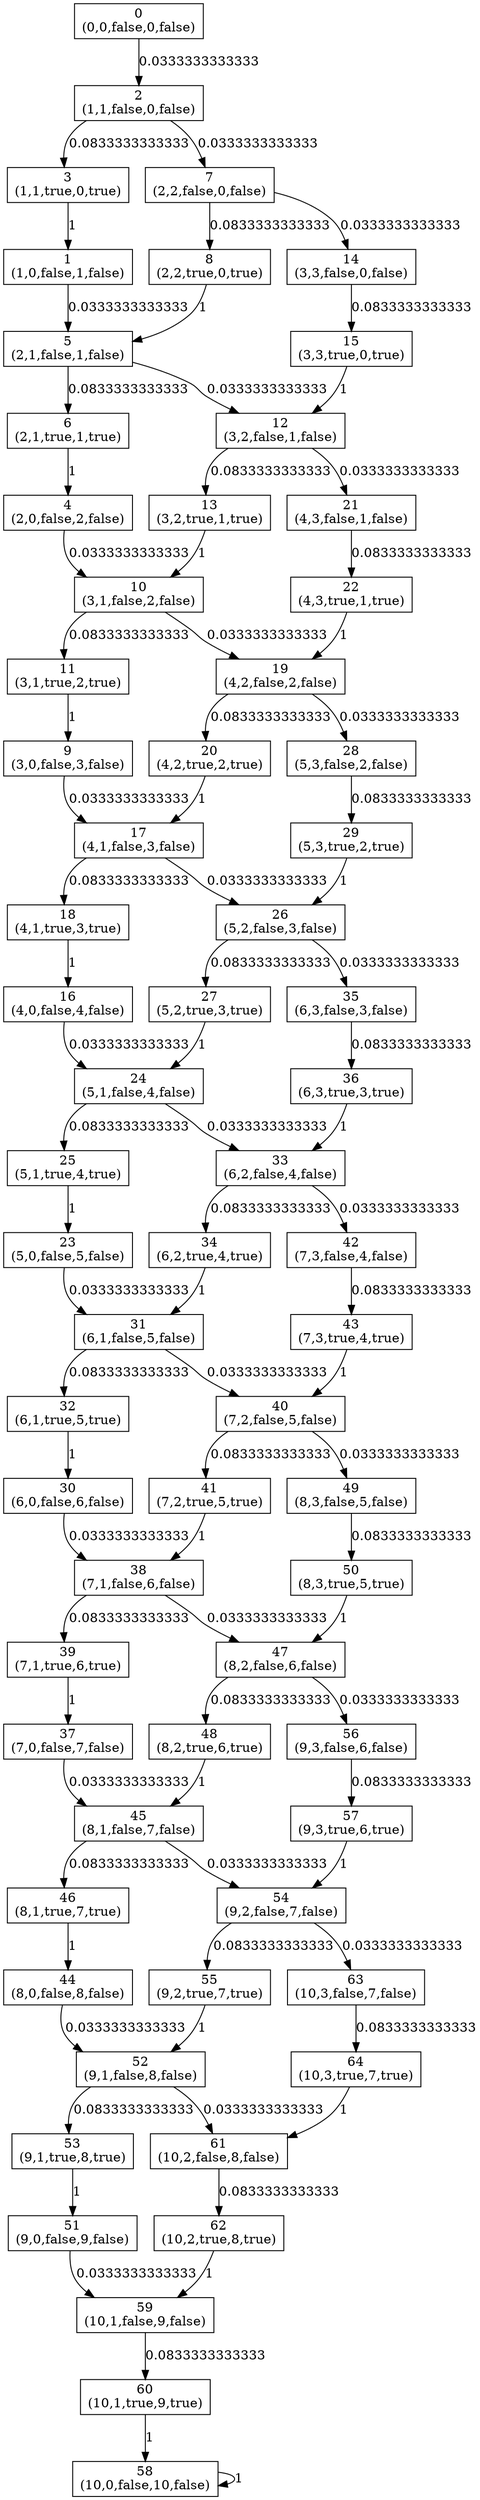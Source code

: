 digraph R {
node [shape=box];
0 -> 2 [ label="0.0333333333333" ];
1 -> 5 [ label="0.0333333333333" ];
2 -> 3 [ label="0.0833333333333" ];
2 -> 7 [ label="0.0333333333333" ];
3 -> 1 [ label="1" ];
4 -> 10 [ label="0.0333333333333" ];
5 -> 6 [ label="0.0833333333333" ];
5 -> 12 [ label="0.0333333333333" ];
6 -> 4 [ label="1" ];
7 -> 8 [ label="0.0833333333333" ];
7 -> 14 [ label="0.0333333333333" ];
8 -> 5 [ label="1" ];
9 -> 17 [ label="0.0333333333333" ];
10 -> 11 [ label="0.0833333333333" ];
10 -> 19 [ label="0.0333333333333" ];
11 -> 9 [ label="1" ];
12 -> 13 [ label="0.0833333333333" ];
12 -> 21 [ label="0.0333333333333" ];
13 -> 10 [ label="1" ];
14 -> 15 [ label="0.0833333333333" ];
15 -> 12 [ label="1" ];
16 -> 24 [ label="0.0333333333333" ];
17 -> 18 [ label="0.0833333333333" ];
17 -> 26 [ label="0.0333333333333" ];
18 -> 16 [ label="1" ];
19 -> 20 [ label="0.0833333333333" ];
19 -> 28 [ label="0.0333333333333" ];
20 -> 17 [ label="1" ];
21 -> 22 [ label="0.0833333333333" ];
22 -> 19 [ label="1" ];
23 -> 31 [ label="0.0333333333333" ];
24 -> 25 [ label="0.0833333333333" ];
24 -> 33 [ label="0.0333333333333" ];
25 -> 23 [ label="1" ];
26 -> 27 [ label="0.0833333333333" ];
26 -> 35 [ label="0.0333333333333" ];
27 -> 24 [ label="1" ];
28 -> 29 [ label="0.0833333333333" ];
29 -> 26 [ label="1" ];
30 -> 38 [ label="0.0333333333333" ];
31 -> 32 [ label="0.0833333333333" ];
31 -> 40 [ label="0.0333333333333" ];
32 -> 30 [ label="1" ];
33 -> 34 [ label="0.0833333333333" ];
33 -> 42 [ label="0.0333333333333" ];
34 -> 31 [ label="1" ];
35 -> 36 [ label="0.0833333333333" ];
36 -> 33 [ label="1" ];
37 -> 45 [ label="0.0333333333333" ];
38 -> 39 [ label="0.0833333333333" ];
38 -> 47 [ label="0.0333333333333" ];
39 -> 37 [ label="1" ];
40 -> 41 [ label="0.0833333333333" ];
40 -> 49 [ label="0.0333333333333" ];
41 -> 38 [ label="1" ];
42 -> 43 [ label="0.0833333333333" ];
43 -> 40 [ label="1" ];
44 -> 52 [ label="0.0333333333333" ];
45 -> 46 [ label="0.0833333333333" ];
45 -> 54 [ label="0.0333333333333" ];
46 -> 44 [ label="1" ];
47 -> 48 [ label="0.0833333333333" ];
47 -> 56 [ label="0.0333333333333" ];
48 -> 45 [ label="1" ];
49 -> 50 [ label="0.0833333333333" ];
50 -> 47 [ label="1" ];
51 -> 59 [ label="0.0333333333333" ];
52 -> 53 [ label="0.0833333333333" ];
52 -> 61 [ label="0.0333333333333" ];
53 -> 51 [ label="1" ];
54 -> 55 [ label="0.0833333333333" ];
54 -> 63 [ label="0.0333333333333" ];
55 -> 52 [ label="1" ];
56 -> 57 [ label="0.0833333333333" ];
57 -> 54 [ label="1" ];
58 -> 58 [ label="1" ];
59 -> 60 [ label="0.0833333333333" ];
60 -> 58 [ label="1" ];
61 -> 62 [ label="0.0833333333333" ];
62 -> 59 [ label="1" ];
63 -> 64 [ label="0.0833333333333" ];
64 -> 61 [ label="1" ];
0 [label="0\n(0,0,false,0,false)"];
1 [label="1\n(1,0,false,1,false)"];
2 [label="2\n(1,1,false,0,false)"];
3 [label="3\n(1,1,true,0,true)"];
4 [label="4\n(2,0,false,2,false)"];
5 [label="5\n(2,1,false,1,false)"];
6 [label="6\n(2,1,true,1,true)"];
7 [label="7\n(2,2,false,0,false)"];
8 [label="8\n(2,2,true,0,true)"];
9 [label="9\n(3,0,false,3,false)"];
10 [label="10\n(3,1,false,2,false)"];
11 [label="11\n(3,1,true,2,true)"];
12 [label="12\n(3,2,false,1,false)"];
13 [label="13\n(3,2,true,1,true)"];
14 [label="14\n(3,3,false,0,false)"];
15 [label="15\n(3,3,true,0,true)"];
16 [label="16\n(4,0,false,4,false)"];
17 [label="17\n(4,1,false,3,false)"];
18 [label="18\n(4,1,true,3,true)"];
19 [label="19\n(4,2,false,2,false)"];
20 [label="20\n(4,2,true,2,true)"];
21 [label="21\n(4,3,false,1,false)"];
22 [label="22\n(4,3,true,1,true)"];
23 [label="23\n(5,0,false,5,false)"];
24 [label="24\n(5,1,false,4,false)"];
25 [label="25\n(5,1,true,4,true)"];
26 [label="26\n(5,2,false,3,false)"];
27 [label="27\n(5,2,true,3,true)"];
28 [label="28\n(5,3,false,2,false)"];
29 [label="29\n(5,3,true,2,true)"];
30 [label="30\n(6,0,false,6,false)"];
31 [label="31\n(6,1,false,5,false)"];
32 [label="32\n(6,1,true,5,true)"];
33 [label="33\n(6,2,false,4,false)"];
34 [label="34\n(6,2,true,4,true)"];
35 [label="35\n(6,3,false,3,false)"];
36 [label="36\n(6,3,true,3,true)"];
37 [label="37\n(7,0,false,7,false)"];
38 [label="38\n(7,1,false,6,false)"];
39 [label="39\n(7,1,true,6,true)"];
40 [label="40\n(7,2,false,5,false)"];
41 [label="41\n(7,2,true,5,true)"];
42 [label="42\n(7,3,false,4,false)"];
43 [label="43\n(7,3,true,4,true)"];
44 [label="44\n(8,0,false,8,false)"];
45 [label="45\n(8,1,false,7,false)"];
46 [label="46\n(8,1,true,7,true)"];
47 [label="47\n(8,2,false,6,false)"];
48 [label="48\n(8,2,true,6,true)"];
49 [label="49\n(8,3,false,5,false)"];
50 [label="50\n(8,3,true,5,true)"];
51 [label="51\n(9,0,false,9,false)"];
52 [label="52\n(9,1,false,8,false)"];
53 [label="53\n(9,1,true,8,true)"];
54 [label="54\n(9,2,false,7,false)"];
55 [label="55\n(9,2,true,7,true)"];
56 [label="56\n(9,3,false,6,false)"];
57 [label="57\n(9,3,true,6,true)"];
58 [label="58\n(10,0,false,10,false)"];
59 [label="59\n(10,1,false,9,false)"];
60 [label="60\n(10,1,true,9,true)"];
61 [label="61\n(10,2,false,8,false)"];
62 [label="62\n(10,2,true,8,true)"];
63 [label="63\n(10,3,false,7,false)"];
64 [label="64\n(10,3,true,7,true)"];
}
